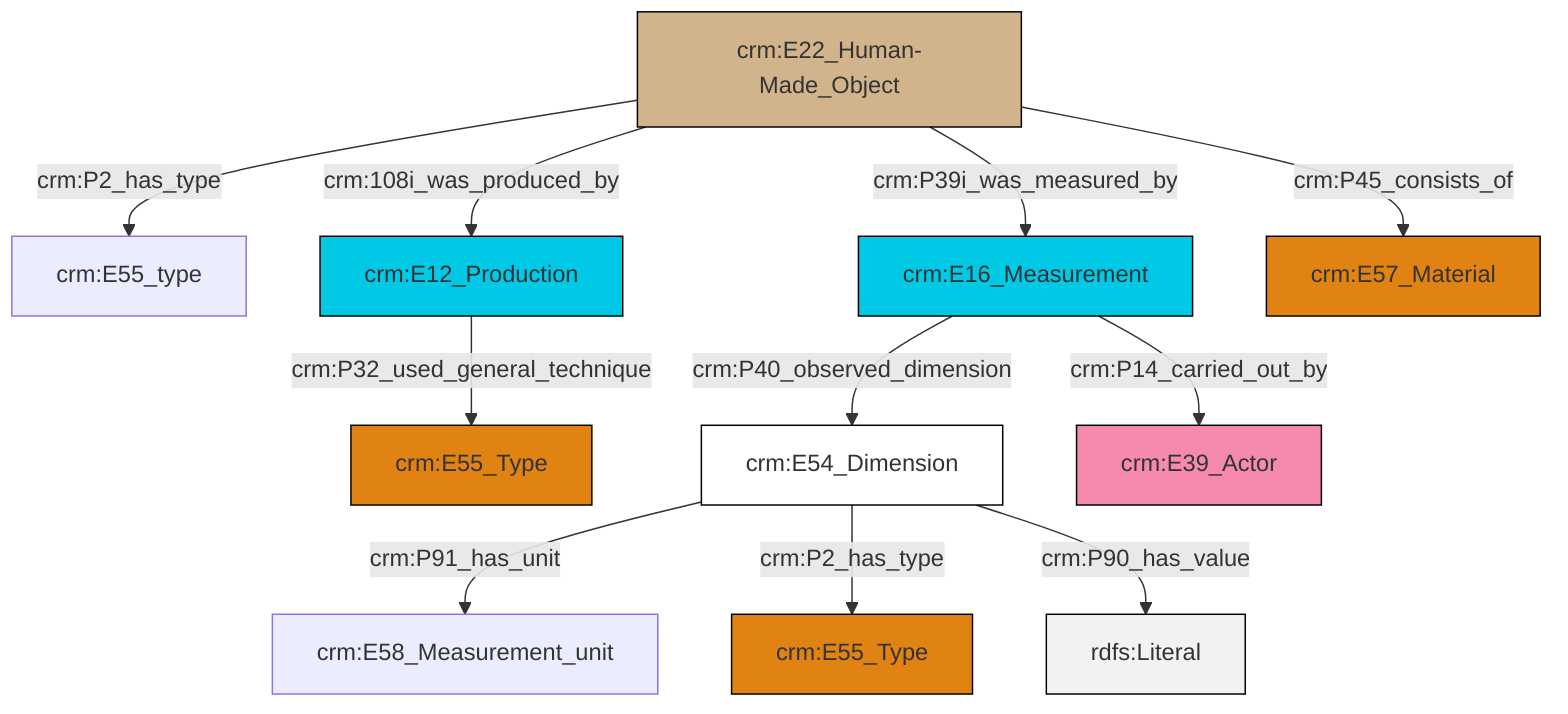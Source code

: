 graph TD
classDef Literal fill:#f2f2f2,stroke:#000000;
classDef CRM_Entity fill:#FFFFFF,stroke:#000000;
classDef Temporal_Entity fill:#00C9E6, stroke:#000000;
classDef Type fill:#E18312, stroke:#000000;
classDef Time-Span fill:#2C9C91, stroke:#000000;
classDef Appellation fill:#FFEB7F, stroke:#000000;
classDef Place fill:#008836, stroke:#000000;
classDef Persistent_Item fill:#B266B2, stroke:#000000;
classDef Conceptual_Object fill:#FFD700, stroke:#000000;
classDef Physical_Thing fill:#D2B48C, stroke:#000000;
classDef Actor fill:#f58aad, stroke:#000000;
classDef PC_Classes fill:#4ce600, stroke:#000000;
classDef Multi fill:#cccccc,stroke:#000000;

10["crm:E22_Human-Made_Object"]:::Physical_Thing -->|crm:108i_was_produced_by| 4["crm:E12_Production"]:::Temporal_Entity
14["crm:E54_Dimension"]:::CRM_Entity -->|crm:P91_has_unit| 8["crm:E58_Measurement_unit"]:::Default
12["crm:E16_Measurement"]:::Temporal_Entity -->|crm:P40_observed_dimension| 14["crm:E54_Dimension"]:::CRM_Entity
10["crm:E22_Human-Made_Object"]:::Physical_Thing -->|crm:P45_consists_of| 15["crm:E57_Material"]:::Type
14["crm:E54_Dimension"]:::CRM_Entity -->|crm:P2_has_type| 6["crm:E55_Type"]:::Type
14["crm:E54_Dimension"]:::CRM_Entity -->|crm:P90_has_value| 20[rdfs:Literal]:::Literal
4["crm:E12_Production"]:::Temporal_Entity -->|crm:P32_used_general_technique| 0["crm:E55_Type"]:::Type
10["crm:E22_Human-Made_Object"]:::Physical_Thing -->|crm:P2_has_type| 2["crm:E55_type"]:::Default
10["crm:E22_Human-Made_Object"]:::Physical_Thing -->|crm:P39i_was_measured_by| 12["crm:E16_Measurement"]:::Temporal_Entity
12["crm:E16_Measurement"]:::Temporal_Entity -->|crm:P14_carried_out_by| 18["crm:E39_Actor"]:::Actor